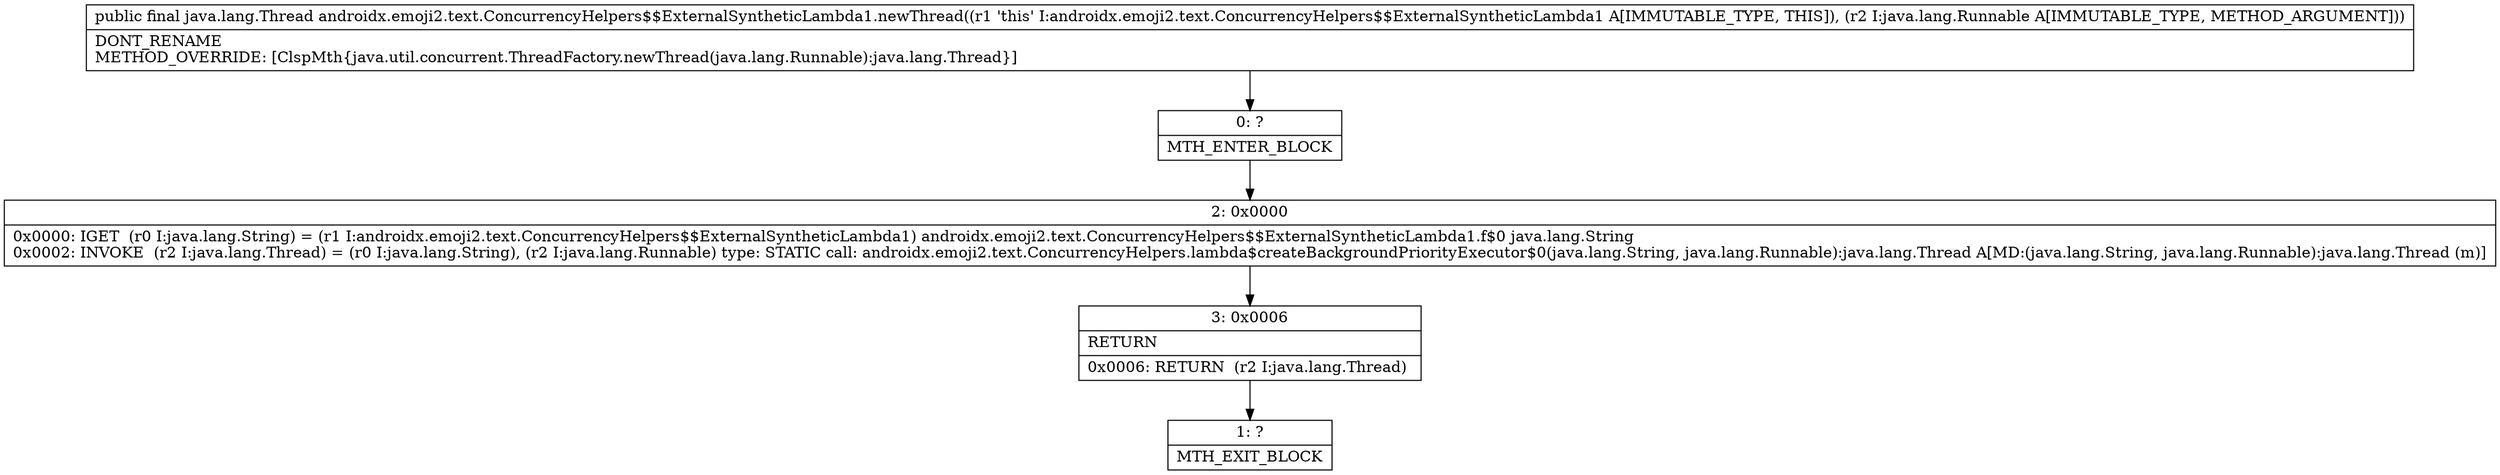 digraph "CFG forandroidx.emoji2.text.ConcurrencyHelpers$$ExternalSyntheticLambda1.newThread(Ljava\/lang\/Runnable;)Ljava\/lang\/Thread;" {
Node_0 [shape=record,label="{0\:\ ?|MTH_ENTER_BLOCK\l}"];
Node_2 [shape=record,label="{2\:\ 0x0000|0x0000: IGET  (r0 I:java.lang.String) = (r1 I:androidx.emoji2.text.ConcurrencyHelpers$$ExternalSyntheticLambda1) androidx.emoji2.text.ConcurrencyHelpers$$ExternalSyntheticLambda1.f$0 java.lang.String \l0x0002: INVOKE  (r2 I:java.lang.Thread) = (r0 I:java.lang.String), (r2 I:java.lang.Runnable) type: STATIC call: androidx.emoji2.text.ConcurrencyHelpers.lambda$createBackgroundPriorityExecutor$0(java.lang.String, java.lang.Runnable):java.lang.Thread A[MD:(java.lang.String, java.lang.Runnable):java.lang.Thread (m)]\l}"];
Node_3 [shape=record,label="{3\:\ 0x0006|RETURN\l|0x0006: RETURN  (r2 I:java.lang.Thread) \l}"];
Node_1 [shape=record,label="{1\:\ ?|MTH_EXIT_BLOCK\l}"];
MethodNode[shape=record,label="{public final java.lang.Thread androidx.emoji2.text.ConcurrencyHelpers$$ExternalSyntheticLambda1.newThread((r1 'this' I:androidx.emoji2.text.ConcurrencyHelpers$$ExternalSyntheticLambda1 A[IMMUTABLE_TYPE, THIS]), (r2 I:java.lang.Runnable A[IMMUTABLE_TYPE, METHOD_ARGUMENT]))  | DONT_RENAME\lMETHOD_OVERRIDE: [ClspMth\{java.util.concurrent.ThreadFactory.newThread(java.lang.Runnable):java.lang.Thread\}]\l}"];
MethodNode -> Node_0;Node_0 -> Node_2;
Node_2 -> Node_3;
Node_3 -> Node_1;
}

